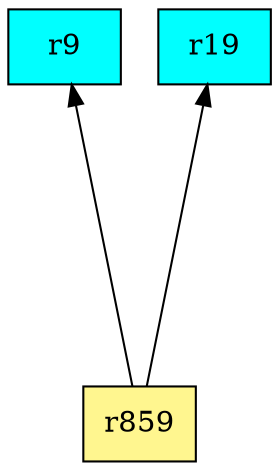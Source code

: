 digraph G {
rankdir=BT;ranksep="2.0";
"r9" [shape=record,fillcolor=cyan,style=filled,label="{r9}"];
"r19" [shape=record,fillcolor=cyan,style=filled,label="{r19}"];
"r859" [shape=record,fillcolor=khaki1,style=filled,label="{r859}"];
"r859" -> "r9"
"r859" -> "r19"
}